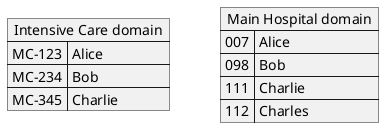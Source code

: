 @startuml
map "Intensive Care domain" as MC {
 MC-123 => Alice
 MC-234 => Bob
 MC-345 => Charlie
}

map "Main Hospital domain" as MH {
 007 => Alice
 098 => Bob
 111 => Charlie
 112 => Charles
}
@enduml